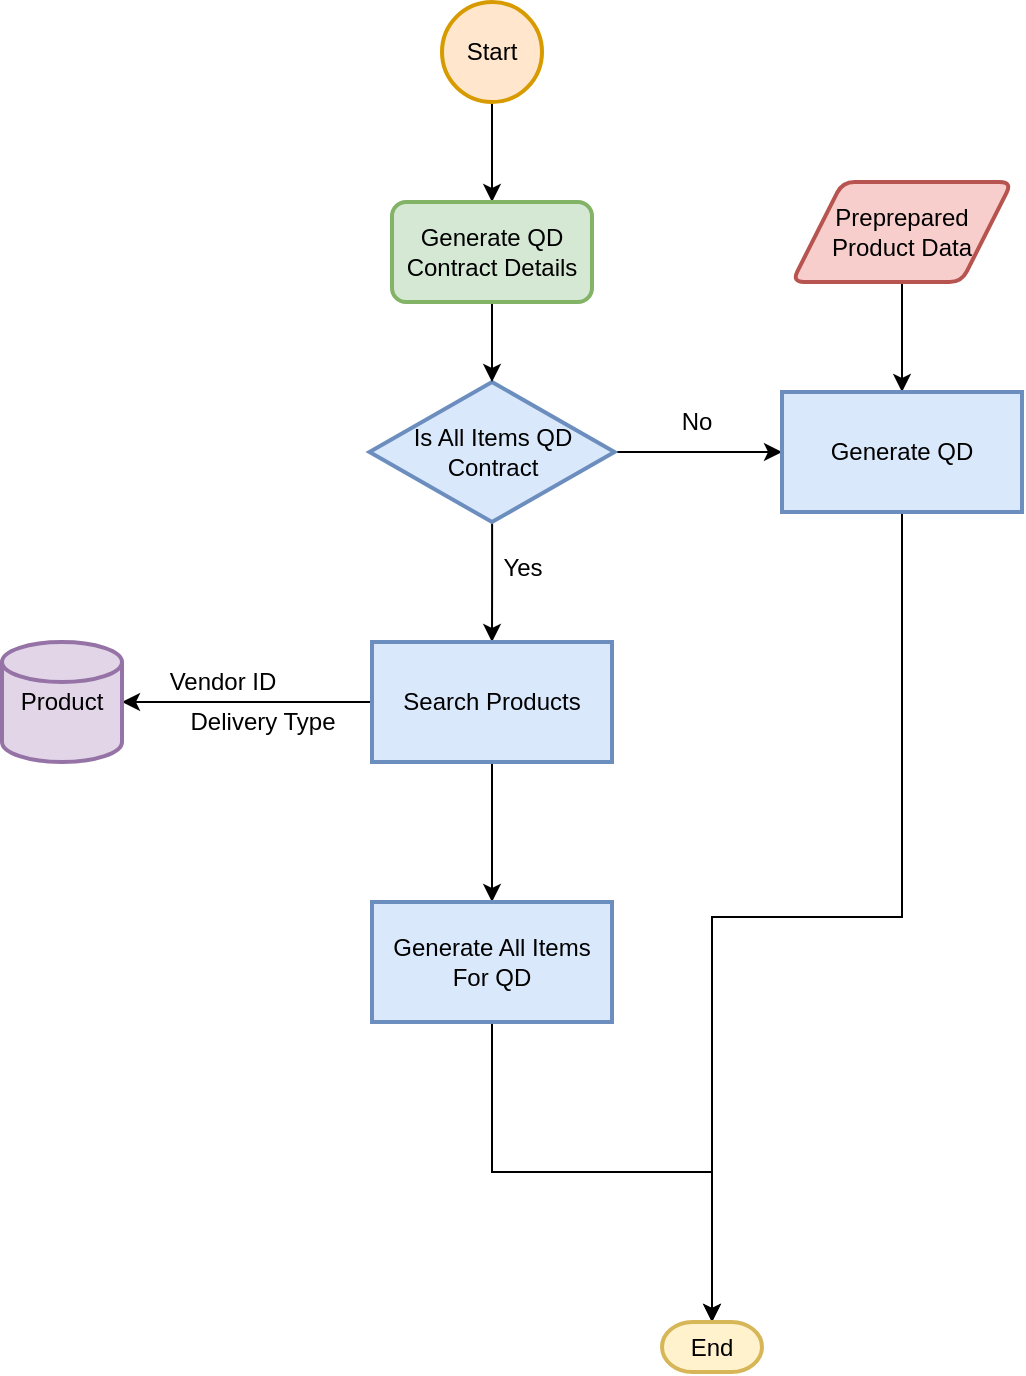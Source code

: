 <mxfile version="14.7.2" type="github">
  <diagram id="DPkHYP2_6Zv_BoQQO5gS" name="Page-1">
    <mxGraphModel dx="1422" dy="882" grid="1" gridSize="10" guides="1" tooltips="1" connect="1" arrows="1" fold="1" page="1" pageScale="1" pageWidth="827" pageHeight="1169" math="0" shadow="0">
      <root>
        <mxCell id="0" />
        <mxCell id="1" parent="0" />
        <mxCell id="nAqRNeUWXOQjpgPWceuK-2" style="edgeStyle=orthogonalEdgeStyle;rounded=0;orthogonalLoop=1;jettySize=auto;html=1;exitX=0.5;exitY=1;exitDx=0;exitDy=0;exitPerimeter=0;" parent="1" source="nAqRNeUWXOQjpgPWceuK-1" target="nAqRNeUWXOQjpgPWceuK-5" edge="1">
          <mxGeometry relative="1" as="geometry">
            <mxPoint x="510" y="120" as="targetPoint" />
          </mxGeometry>
        </mxCell>
        <mxCell id="nAqRNeUWXOQjpgPWceuK-1" value="Start" style="strokeWidth=2;html=1;shape=mxgraph.flowchart.start_2;whiteSpace=wrap;fillColor=#ffe6cc;strokeColor=#d79b00;" parent="1" vertex="1">
          <mxGeometry x="320" y="40" width="50" height="50" as="geometry" />
        </mxCell>
        <mxCell id="nAqRNeUWXOQjpgPWceuK-14" style="edgeStyle=orthogonalEdgeStyle;rounded=0;orthogonalLoop=1;jettySize=auto;html=1;exitX=0.5;exitY=1;exitDx=0;exitDy=0;entryX=0.5;entryY=0;entryDx=0;entryDy=0;fontSize=12;" parent="1" source="nAqRNeUWXOQjpgPWceuK-3" target="nAqRNeUWXOQjpgPWceuK-7" edge="1">
          <mxGeometry relative="1" as="geometry" />
        </mxCell>
        <mxCell id="nAqRNeUWXOQjpgPWceuK-3" value="Preprepared Product Data" style="shape=parallelogram;html=1;strokeWidth=2;perimeter=parallelogramPerimeter;whiteSpace=wrap;rounded=1;arcSize=12;size=0.23;fillColor=#f8cecc;strokeColor=#b85450;" parent="1" vertex="1">
          <mxGeometry x="495" y="130" width="110" height="50" as="geometry" />
        </mxCell>
        <mxCell id="nAqRNeUWXOQjpgPWceuK-8" value="" style="edgeStyle=orthogonalEdgeStyle;rounded=0;orthogonalLoop=1;jettySize=auto;html=1;" parent="1" source="nAqRNeUWXOQjpgPWceuK-4" target="nAqRNeUWXOQjpgPWceuK-7" edge="1">
          <mxGeometry relative="1" as="geometry" />
        </mxCell>
        <mxCell id="nAqRNeUWXOQjpgPWceuK-11" value="No" style="edgeLabel;html=1;align=center;verticalAlign=middle;resizable=0;points=[];fontSize=12;" parent="nAqRNeUWXOQjpgPWceuK-8" vertex="1" connectable="0">
          <mxGeometry x="0.195" y="2" relative="1" as="geometry">
            <mxPoint x="-10" y="-13" as="offset" />
          </mxGeometry>
        </mxCell>
        <mxCell id="nAqRNeUWXOQjpgPWceuK-10" value="" style="edgeStyle=orthogonalEdgeStyle;rounded=0;orthogonalLoop=1;jettySize=auto;html=1;" parent="1" source="nAqRNeUWXOQjpgPWceuK-4" target="nAqRNeUWXOQjpgPWceuK-9" edge="1">
          <mxGeometry relative="1" as="geometry" />
        </mxCell>
        <mxCell id="nAqRNeUWXOQjpgPWceuK-12" value="Yes" style="edgeLabel;html=1;align=center;verticalAlign=middle;resizable=0;points=[];fontSize=12;" parent="nAqRNeUWXOQjpgPWceuK-10" vertex="1" connectable="0">
          <mxGeometry x="-0.248" y="-1" relative="1" as="geometry">
            <mxPoint x="16" as="offset" />
          </mxGeometry>
        </mxCell>
        <mxCell id="nAqRNeUWXOQjpgPWceuK-4" value="Is All Items QD Contract" style="strokeWidth=2;html=1;shape=mxgraph.flowchart.decision;whiteSpace=wrap;fillColor=#dae8fc;strokeColor=#6c8ebf;" parent="1" vertex="1">
          <mxGeometry x="283.75" y="230" width="122.5" height="70" as="geometry" />
        </mxCell>
        <mxCell id="nAqRNeUWXOQjpgPWceuK-6" style="edgeStyle=orthogonalEdgeStyle;rounded=0;orthogonalLoop=1;jettySize=auto;html=1;exitX=0.5;exitY=1;exitDx=0;exitDy=0;entryX=0.5;entryY=0;entryDx=0;entryDy=0;entryPerimeter=0;" parent="1" source="nAqRNeUWXOQjpgPWceuK-5" target="nAqRNeUWXOQjpgPWceuK-4" edge="1">
          <mxGeometry relative="1" as="geometry" />
        </mxCell>
        <mxCell id="nAqRNeUWXOQjpgPWceuK-5" value="Generate QD Contract Details" style="rounded=1;whiteSpace=wrap;html=1;absoluteArcSize=1;arcSize=14;strokeWidth=2;fillColor=#d5e8d4;strokeColor=#82b366;" parent="1" vertex="1">
          <mxGeometry x="295" y="140" width="100" height="50" as="geometry" />
        </mxCell>
        <mxCell id="nAqRNeUWXOQjpgPWceuK-25" value="" style="edgeStyle=orthogonalEdgeStyle;rounded=0;orthogonalLoop=1;jettySize=auto;html=1;fontSize=12;exitX=0.5;exitY=1;exitDx=0;exitDy=0;entryX=0.5;entryY=0;entryDx=0;entryDy=0;entryPerimeter=0;" parent="1" source="nAqRNeUWXOQjpgPWceuK-7" target="nAqRNeUWXOQjpgPWceuK-29" edge="1">
          <mxGeometry relative="1" as="geometry">
            <mxPoint x="465" y="670" as="targetPoint" />
          </mxGeometry>
        </mxCell>
        <mxCell id="nAqRNeUWXOQjpgPWceuK-7" value="Generate QD" style="whiteSpace=wrap;html=1;strokeColor=#6c8ebf;strokeWidth=2;fillColor=#dae8fc;" parent="1" vertex="1">
          <mxGeometry x="490" y="235" width="120" height="60" as="geometry" />
        </mxCell>
        <mxCell id="nAqRNeUWXOQjpgPWceuK-17" style="edgeStyle=orthogonalEdgeStyle;rounded=0;orthogonalLoop=1;jettySize=auto;html=1;entryX=1;entryY=0.5;entryDx=0;entryDy=0;entryPerimeter=0;fontSize=12;" parent="1" source="nAqRNeUWXOQjpgPWceuK-9" target="nAqRNeUWXOQjpgPWceuK-15" edge="1">
          <mxGeometry relative="1" as="geometry" />
        </mxCell>
        <mxCell id="nAqRNeUWXOQjpgPWceuK-18" value="Vendor ID" style="edgeLabel;html=1;align=center;verticalAlign=middle;resizable=0;points=[];fontSize=12;" parent="nAqRNeUWXOQjpgPWceuK-17" vertex="1" connectable="0">
          <mxGeometry x="0.2" y="-1" relative="1" as="geometry">
            <mxPoint y="-9" as="offset" />
          </mxGeometry>
        </mxCell>
        <mxCell id="nAqRNeUWXOQjpgPWceuK-19" value="Delivery Type" style="edgeLabel;html=1;align=center;verticalAlign=middle;resizable=0;points=[];fontSize=12;" parent="nAqRNeUWXOQjpgPWceuK-17" vertex="1" connectable="0">
          <mxGeometry x="-0.664" relative="1" as="geometry">
            <mxPoint x="-34" y="10" as="offset" />
          </mxGeometry>
        </mxCell>
        <mxCell id="nAqRNeUWXOQjpgPWceuK-23" value="" style="edgeStyle=orthogonalEdgeStyle;rounded=0;orthogonalLoop=1;jettySize=auto;html=1;fontSize=12;" parent="1" source="nAqRNeUWXOQjpgPWceuK-9" target="nAqRNeUWXOQjpgPWceuK-22" edge="1">
          <mxGeometry relative="1" as="geometry" />
        </mxCell>
        <mxCell id="nAqRNeUWXOQjpgPWceuK-9" value="Search Products" style="whiteSpace=wrap;html=1;strokeColor=#6c8ebf;strokeWidth=2;fillColor=#dae8fc;" parent="1" vertex="1">
          <mxGeometry x="285" y="360" width="120" height="60" as="geometry" />
        </mxCell>
        <mxCell id="nAqRNeUWXOQjpgPWceuK-15" value="Product" style="strokeWidth=2;html=1;shape=mxgraph.flowchart.database;whiteSpace=wrap;fontSize=12;fillColor=#e1d5e7;strokeColor=#9673a6;" parent="1" vertex="1">
          <mxGeometry x="100" y="360" width="60" height="60" as="geometry" />
        </mxCell>
        <mxCell id="nAqRNeUWXOQjpgPWceuK-26" style="edgeStyle=orthogonalEdgeStyle;rounded=0;orthogonalLoop=1;jettySize=auto;html=1;exitX=0.5;exitY=1;exitDx=0;exitDy=0;entryX=0.5;entryY=0;entryDx=0;entryDy=0;fontSize=12;entryPerimeter=0;" parent="1" source="nAqRNeUWXOQjpgPWceuK-22" target="nAqRNeUWXOQjpgPWceuK-29" edge="1">
          <mxGeometry relative="1" as="geometry">
            <mxPoint x="465" y="670" as="targetPoint" />
          </mxGeometry>
        </mxCell>
        <mxCell id="nAqRNeUWXOQjpgPWceuK-22" value="Generate All Items For QD" style="whiteSpace=wrap;html=1;strokeColor=#6c8ebf;strokeWidth=2;fillColor=#dae8fc;" parent="1" vertex="1">
          <mxGeometry x="285" y="490" width="120" height="60" as="geometry" />
        </mxCell>
        <mxCell id="nAqRNeUWXOQjpgPWceuK-29" value="End" style="strokeWidth=2;html=1;shape=mxgraph.flowchart.terminator;whiteSpace=wrap;fontSize=12;fillColor=#fff2cc;strokeColor=#d6b656;" parent="1" vertex="1">
          <mxGeometry x="430" y="700" width="50" height="25" as="geometry" />
        </mxCell>
      </root>
    </mxGraphModel>
  </diagram>
</mxfile>
